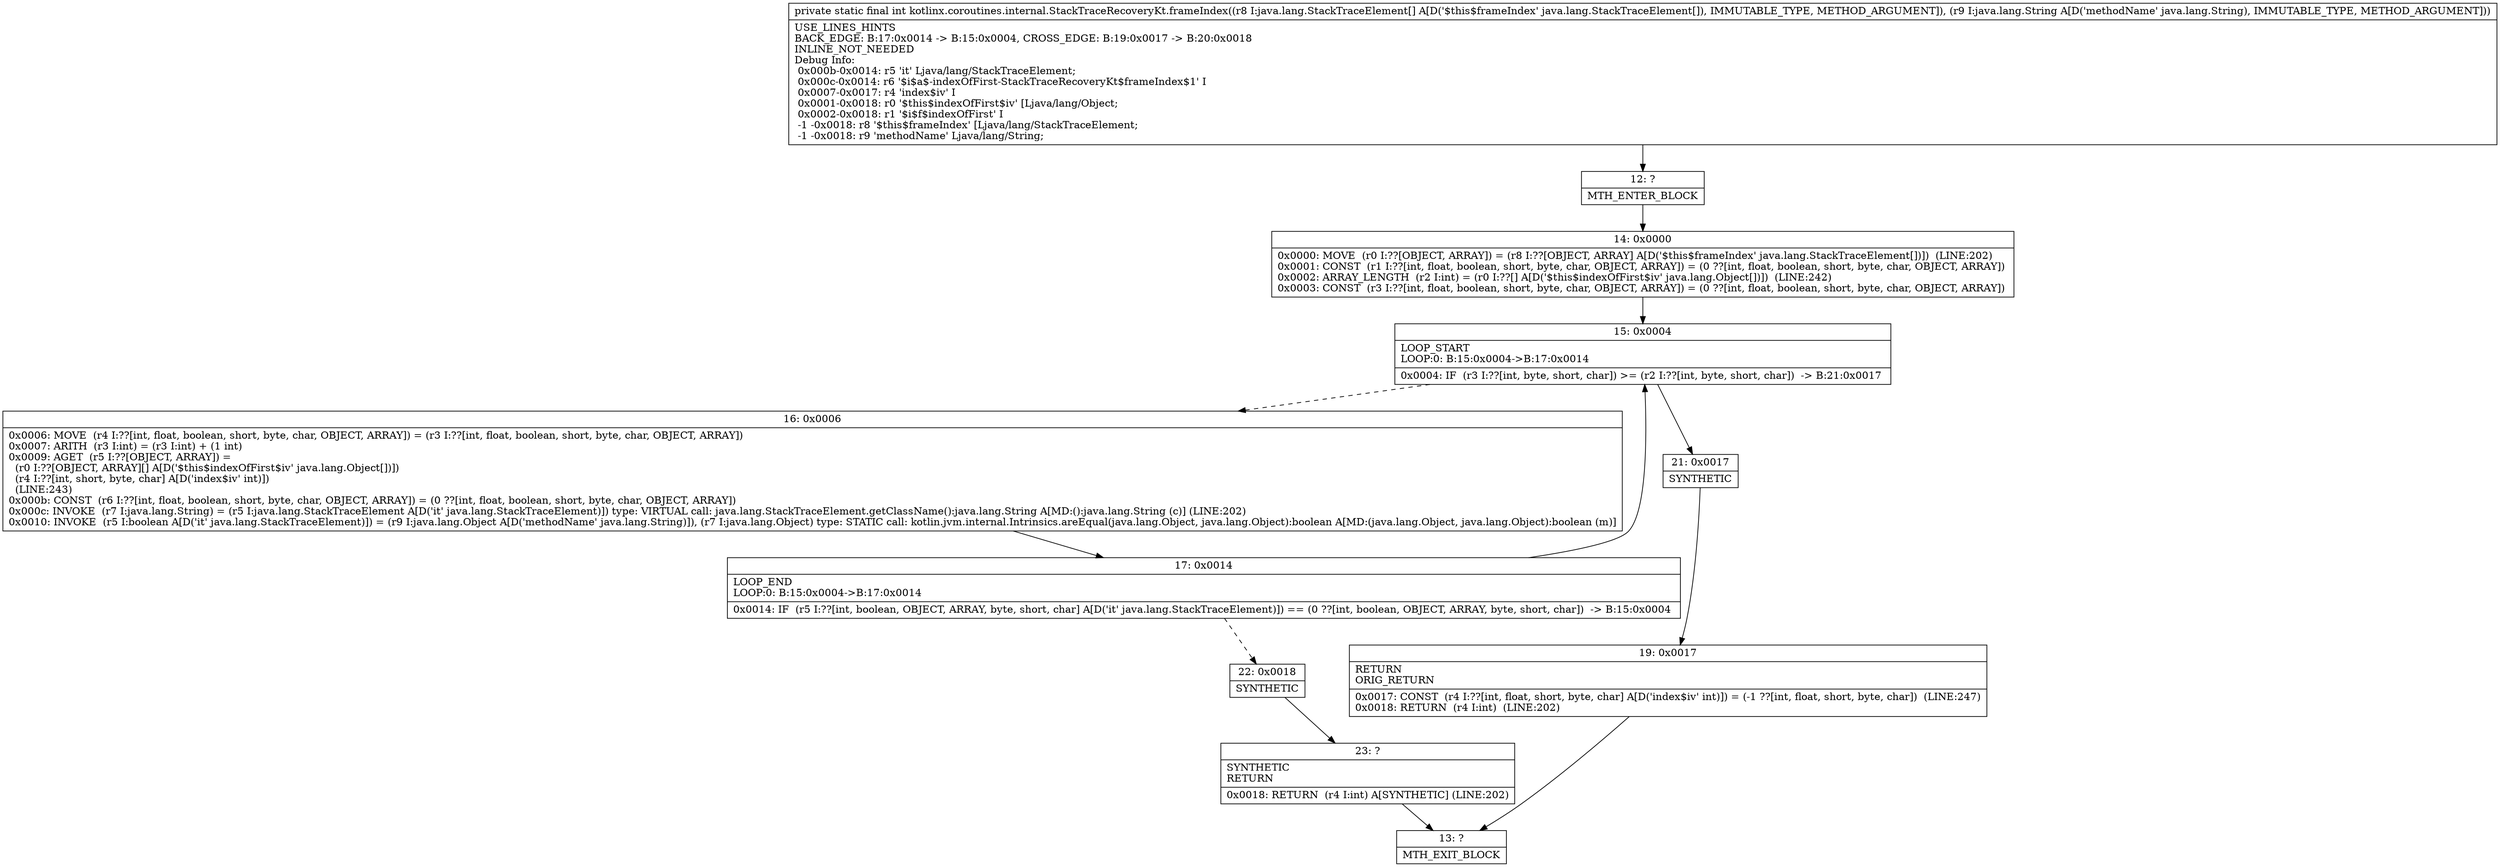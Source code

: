 digraph "CFG forkotlinx.coroutines.internal.StackTraceRecoveryKt.frameIndex([Ljava\/lang\/StackTraceElement;Ljava\/lang\/String;)I" {
Node_12 [shape=record,label="{12\:\ ?|MTH_ENTER_BLOCK\l}"];
Node_14 [shape=record,label="{14\:\ 0x0000|0x0000: MOVE  (r0 I:??[OBJECT, ARRAY]) = (r8 I:??[OBJECT, ARRAY] A[D('$this$frameIndex' java.lang.StackTraceElement[])])  (LINE:202)\l0x0001: CONST  (r1 I:??[int, float, boolean, short, byte, char, OBJECT, ARRAY]) = (0 ??[int, float, boolean, short, byte, char, OBJECT, ARRAY]) \l0x0002: ARRAY_LENGTH  (r2 I:int) = (r0 I:??[] A[D('$this$indexOfFirst$iv' java.lang.Object[])])  (LINE:242)\l0x0003: CONST  (r3 I:??[int, float, boolean, short, byte, char, OBJECT, ARRAY]) = (0 ??[int, float, boolean, short, byte, char, OBJECT, ARRAY]) \l}"];
Node_15 [shape=record,label="{15\:\ 0x0004|LOOP_START\lLOOP:0: B:15:0x0004\-\>B:17:0x0014\l|0x0004: IF  (r3 I:??[int, byte, short, char]) \>= (r2 I:??[int, byte, short, char])  \-\> B:21:0x0017 \l}"];
Node_16 [shape=record,label="{16\:\ 0x0006|0x0006: MOVE  (r4 I:??[int, float, boolean, short, byte, char, OBJECT, ARRAY]) = (r3 I:??[int, float, boolean, short, byte, char, OBJECT, ARRAY]) \l0x0007: ARITH  (r3 I:int) = (r3 I:int) + (1 int) \l0x0009: AGET  (r5 I:??[OBJECT, ARRAY]) = \l  (r0 I:??[OBJECT, ARRAY][] A[D('$this$indexOfFirst$iv' java.lang.Object[])])\l  (r4 I:??[int, short, byte, char] A[D('index$iv' int)])\l  (LINE:243)\l0x000b: CONST  (r6 I:??[int, float, boolean, short, byte, char, OBJECT, ARRAY]) = (0 ??[int, float, boolean, short, byte, char, OBJECT, ARRAY]) \l0x000c: INVOKE  (r7 I:java.lang.String) = (r5 I:java.lang.StackTraceElement A[D('it' java.lang.StackTraceElement)]) type: VIRTUAL call: java.lang.StackTraceElement.getClassName():java.lang.String A[MD:():java.lang.String (c)] (LINE:202)\l0x0010: INVOKE  (r5 I:boolean A[D('it' java.lang.StackTraceElement)]) = (r9 I:java.lang.Object A[D('methodName' java.lang.String)]), (r7 I:java.lang.Object) type: STATIC call: kotlin.jvm.internal.Intrinsics.areEqual(java.lang.Object, java.lang.Object):boolean A[MD:(java.lang.Object, java.lang.Object):boolean (m)]\l}"];
Node_17 [shape=record,label="{17\:\ 0x0014|LOOP_END\lLOOP:0: B:15:0x0004\-\>B:17:0x0014\l|0x0014: IF  (r5 I:??[int, boolean, OBJECT, ARRAY, byte, short, char] A[D('it' java.lang.StackTraceElement)]) == (0 ??[int, boolean, OBJECT, ARRAY, byte, short, char])  \-\> B:15:0x0004 \l}"];
Node_22 [shape=record,label="{22\:\ 0x0018|SYNTHETIC\l}"];
Node_23 [shape=record,label="{23\:\ ?|SYNTHETIC\lRETURN\l|0x0018: RETURN  (r4 I:int) A[SYNTHETIC] (LINE:202)\l}"];
Node_13 [shape=record,label="{13\:\ ?|MTH_EXIT_BLOCK\l}"];
Node_21 [shape=record,label="{21\:\ 0x0017|SYNTHETIC\l}"];
Node_19 [shape=record,label="{19\:\ 0x0017|RETURN\lORIG_RETURN\l|0x0017: CONST  (r4 I:??[int, float, short, byte, char] A[D('index$iv' int)]) = (\-1 ??[int, float, short, byte, char])  (LINE:247)\l0x0018: RETURN  (r4 I:int)  (LINE:202)\l}"];
MethodNode[shape=record,label="{private static final int kotlinx.coroutines.internal.StackTraceRecoveryKt.frameIndex((r8 I:java.lang.StackTraceElement[] A[D('$this$frameIndex' java.lang.StackTraceElement[]), IMMUTABLE_TYPE, METHOD_ARGUMENT]), (r9 I:java.lang.String A[D('methodName' java.lang.String), IMMUTABLE_TYPE, METHOD_ARGUMENT]))  | USE_LINES_HINTS\lBACK_EDGE: B:17:0x0014 \-\> B:15:0x0004, CROSS_EDGE: B:19:0x0017 \-\> B:20:0x0018\lINLINE_NOT_NEEDED\lDebug Info:\l  0x000b\-0x0014: r5 'it' Ljava\/lang\/StackTraceElement;\l  0x000c\-0x0014: r6 '$i$a$\-indexOfFirst\-StackTraceRecoveryKt$frameIndex$1' I\l  0x0007\-0x0017: r4 'index$iv' I\l  0x0001\-0x0018: r0 '$this$indexOfFirst$iv' [Ljava\/lang\/Object;\l  0x0002\-0x0018: r1 '$i$f$indexOfFirst' I\l  \-1 \-0x0018: r8 '$this$frameIndex' [Ljava\/lang\/StackTraceElement;\l  \-1 \-0x0018: r9 'methodName' Ljava\/lang\/String;\l}"];
MethodNode -> Node_12;Node_12 -> Node_14;
Node_14 -> Node_15;
Node_15 -> Node_16[style=dashed];
Node_15 -> Node_21;
Node_16 -> Node_17;
Node_17 -> Node_15;
Node_17 -> Node_22[style=dashed];
Node_22 -> Node_23;
Node_23 -> Node_13;
Node_21 -> Node_19;
Node_19 -> Node_13;
}

